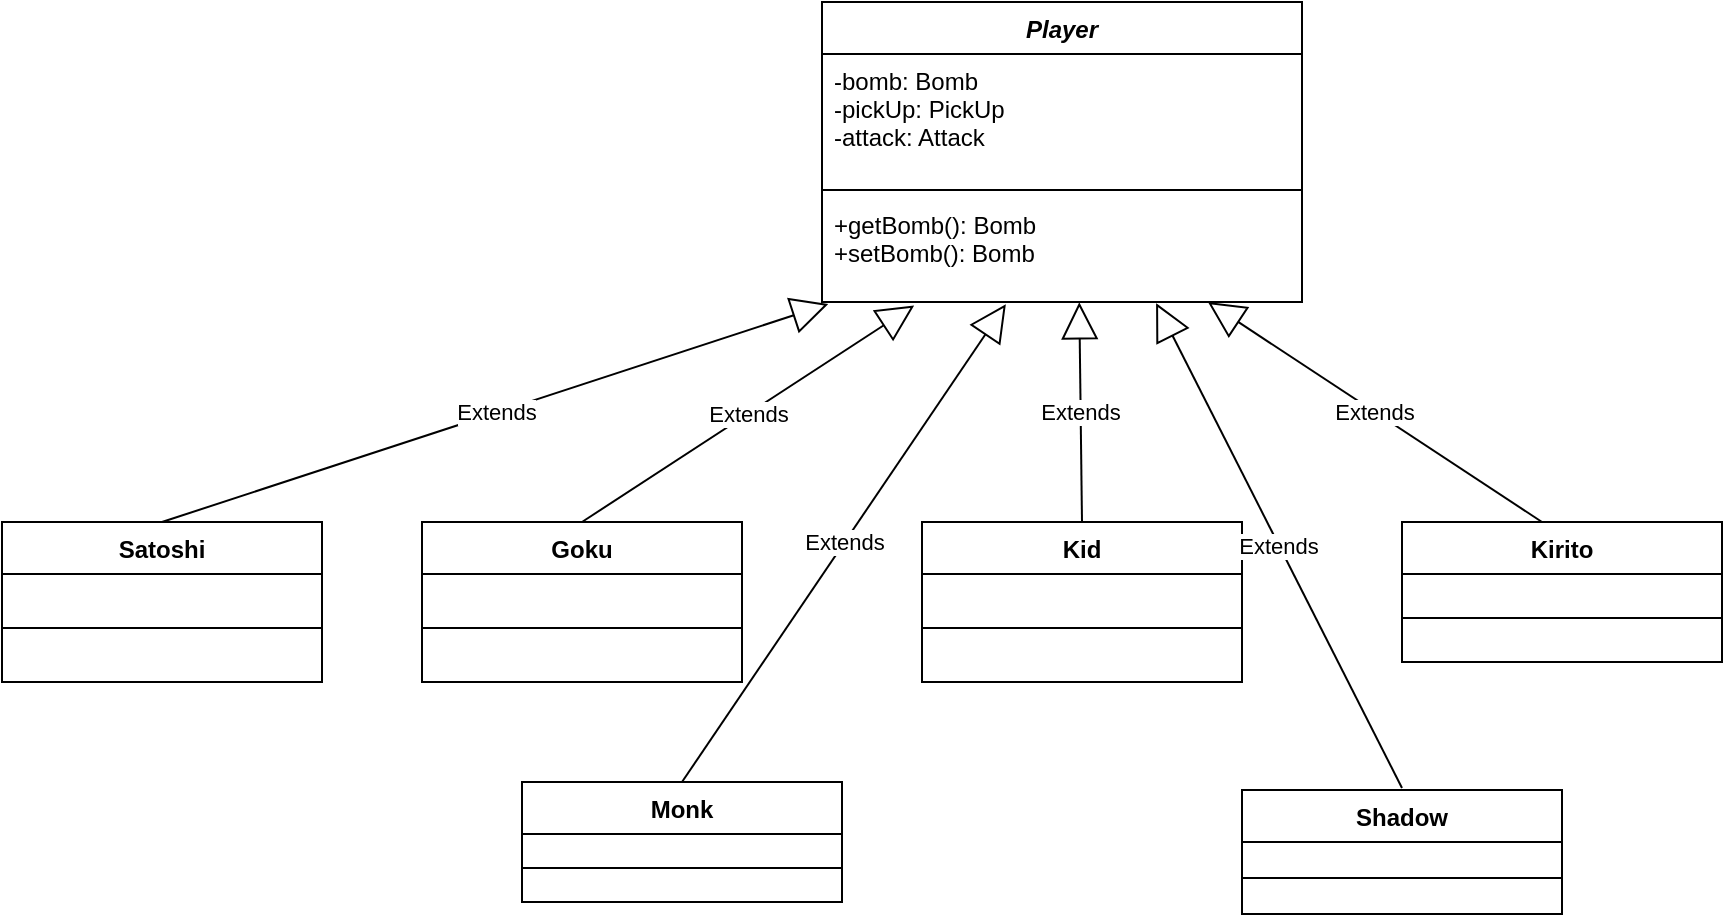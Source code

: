 <mxfile version="13.9.9" type="device"><diagram id="0Ki4xc48I_PDqKkgCht_" name="Page-1"><mxGraphModel dx="1702" dy="-606" grid="1" gridSize="10" guides="1" tooltips="1" connect="1" arrows="1" fold="1" page="1" pageScale="1" pageWidth="850" pageHeight="1100" math="0" shadow="0"><root><mxCell id="0"/><mxCell id="1" parent="0"/><mxCell id="nZQd4JmGVCj8lbfDQdNR-1" value="Player" style="swimlane;fontStyle=3;align=center;verticalAlign=top;childLayout=stackLayout;horizontal=1;startSize=26;horizontalStack=0;resizeParent=1;resizeParentMax=0;resizeLast=0;collapsible=1;marginBottom=0;" parent="1" vertex="1"><mxGeometry x="-20" y="1480" width="240" height="150" as="geometry"/></mxCell><mxCell id="nZQd4JmGVCj8lbfDQdNR-2" value="-bomb: Bomb&#10;-pickUp: PickUp&#10;-attack: Attack" style="text;strokeColor=none;fillColor=none;align=left;verticalAlign=top;spacingLeft=4;spacingRight=4;overflow=hidden;rotatable=0;points=[[0,0.5],[1,0.5]];portConstraint=eastwest;" parent="nZQd4JmGVCj8lbfDQdNR-1" vertex="1"><mxGeometry y="26" width="240" height="64" as="geometry"/></mxCell><mxCell id="nZQd4JmGVCj8lbfDQdNR-3" value="" style="line;strokeWidth=1;fillColor=none;align=left;verticalAlign=middle;spacingTop=-1;spacingLeft=3;spacingRight=3;rotatable=0;labelPosition=right;points=[];portConstraint=eastwest;" parent="nZQd4JmGVCj8lbfDQdNR-1" vertex="1"><mxGeometry y="90" width="240" height="8" as="geometry"/></mxCell><mxCell id="nZQd4JmGVCj8lbfDQdNR-4" value="+getBomb(): Bomb&#10;+setBomb(): Bomb" style="text;strokeColor=none;fillColor=none;align=left;verticalAlign=top;spacingLeft=4;spacingRight=4;overflow=hidden;rotatable=0;points=[[0,0.5],[1,0.5]];portConstraint=eastwest;" parent="nZQd4JmGVCj8lbfDQdNR-1" vertex="1"><mxGeometry y="98" width="240" height="52" as="geometry"/></mxCell><mxCell id="nZQd4JmGVCj8lbfDQdNR-5" value="Goku" style="swimlane;fontStyle=1;align=center;verticalAlign=top;childLayout=stackLayout;horizontal=1;startSize=26;horizontalStack=0;resizeParent=1;resizeParentMax=0;resizeLast=0;collapsible=1;marginBottom=0;" parent="1" vertex="1"><mxGeometry x="-220" y="1740" width="160" height="80" as="geometry"/></mxCell><mxCell id="nZQd4JmGVCj8lbfDQdNR-6" value="Extends" style="endArrow=block;endSize=16;endFill=0;html=1;entryX=0.192;entryY=1.033;entryDx=0;entryDy=0;entryPerimeter=0;" parent="nZQd4JmGVCj8lbfDQdNR-5" target="nZQd4JmGVCj8lbfDQdNR-4" edge="1"><mxGeometry width="160" relative="1" as="geometry"><mxPoint x="80" as="sourcePoint"/><mxPoint x="240" as="targetPoint"/></mxGeometry></mxCell><mxCell id="nZQd4JmGVCj8lbfDQdNR-7" value="" style="line;strokeWidth=1;fillColor=none;align=left;verticalAlign=middle;spacingTop=-1;spacingLeft=3;spacingRight=3;rotatable=0;labelPosition=right;points=[];portConstraint=eastwest;" parent="nZQd4JmGVCj8lbfDQdNR-5" vertex="1"><mxGeometry y="26" width="160" height="54" as="geometry"/></mxCell><mxCell id="nZQd4JmGVCj8lbfDQdNR-8" value="Kid" style="swimlane;fontStyle=1;align=center;verticalAlign=top;childLayout=stackLayout;horizontal=1;startSize=26;horizontalStack=0;resizeParent=1;resizeParentMax=0;resizeLast=0;collapsible=1;marginBottom=0;" parent="1" vertex="1"><mxGeometry x="30" y="1740" width="160" height="80" as="geometry"/></mxCell><mxCell id="nZQd4JmGVCj8lbfDQdNR-9" value="Extends" style="endArrow=block;endSize=16;endFill=0;html=1;entryX=0.536;entryY=1.003;entryDx=0;entryDy=0;entryPerimeter=0;" parent="nZQd4JmGVCj8lbfDQdNR-8" target="nZQd4JmGVCj8lbfDQdNR-4" edge="1"><mxGeometry width="160" relative="1" as="geometry"><mxPoint x="80" as="sourcePoint"/><mxPoint x="78" y="-60" as="targetPoint"/></mxGeometry></mxCell><mxCell id="nZQd4JmGVCj8lbfDQdNR-10" value="" style="line;strokeWidth=1;fillColor=none;align=left;verticalAlign=middle;spacingTop=-1;spacingLeft=3;spacingRight=3;rotatable=0;labelPosition=right;points=[];portConstraint=eastwest;" parent="nZQd4JmGVCj8lbfDQdNR-8" vertex="1"><mxGeometry y="26" width="160" height="54" as="geometry"/></mxCell><mxCell id="nZQd4JmGVCj8lbfDQdNR-11" value="Kirito" style="swimlane;fontStyle=1;align=center;verticalAlign=top;childLayout=stackLayout;horizontal=1;startSize=26;horizontalStack=0;resizeParent=1;resizeParentMax=0;resizeLast=0;collapsible=1;marginBottom=0;" parent="1" vertex="1"><mxGeometry x="270" y="1740" width="160" height="70" as="geometry"/></mxCell><mxCell id="nZQd4JmGVCj8lbfDQdNR-12" value="Extends" style="endArrow=block;endSize=16;endFill=0;html=1;entryX=0.804;entryY=1;entryDx=0;entryDy=0;entryPerimeter=0;" parent="nZQd4JmGVCj8lbfDQdNR-11" target="nZQd4JmGVCj8lbfDQdNR-4" edge="1"><mxGeometry width="160" relative="1" as="geometry"><mxPoint x="70" as="sourcePoint"/><mxPoint x="230" as="targetPoint"/></mxGeometry></mxCell><mxCell id="nZQd4JmGVCj8lbfDQdNR-13" value="" style="line;strokeWidth=1;fillColor=none;align=left;verticalAlign=middle;spacingTop=-1;spacingLeft=3;spacingRight=3;rotatable=0;labelPosition=right;points=[];portConstraint=eastwest;" parent="nZQd4JmGVCj8lbfDQdNR-11" vertex="1"><mxGeometry y="26" width="160" height="44" as="geometry"/></mxCell><mxCell id="nZQd4JmGVCj8lbfDQdNR-14" value="Monk" style="swimlane;fontStyle=1;align=center;verticalAlign=top;childLayout=stackLayout;horizontal=1;startSize=26;horizontalStack=0;resizeParent=1;resizeParentMax=0;resizeLast=0;collapsible=1;marginBottom=0;" parent="1" vertex="1"><mxGeometry x="-170" y="1870" width="160" height="60" as="geometry"/></mxCell><mxCell id="nZQd4JmGVCj8lbfDQdNR-15" value="Extends" style="endArrow=block;endSize=16;endFill=0;html=1;entryX=0.383;entryY=1.022;entryDx=0;entryDy=0;entryPerimeter=0;" parent="nZQd4JmGVCj8lbfDQdNR-14" target="nZQd4JmGVCj8lbfDQdNR-4" edge="1"><mxGeometry width="160" relative="1" as="geometry"><mxPoint x="80" as="sourcePoint"/><mxPoint x="240" as="targetPoint"/></mxGeometry></mxCell><mxCell id="nZQd4JmGVCj8lbfDQdNR-16" value="" style="line;strokeWidth=1;fillColor=none;align=left;verticalAlign=middle;spacingTop=-1;spacingLeft=3;spacingRight=3;rotatable=0;labelPosition=right;points=[];portConstraint=eastwest;" parent="nZQd4JmGVCj8lbfDQdNR-14" vertex="1"><mxGeometry y="26" width="160" height="34" as="geometry"/></mxCell><mxCell id="nZQd4JmGVCj8lbfDQdNR-17" value="Satoshi" style="swimlane;fontStyle=1;align=center;verticalAlign=top;childLayout=stackLayout;horizontal=1;startSize=26;horizontalStack=0;resizeParent=1;resizeParentMax=0;resizeLast=0;collapsible=1;marginBottom=0;" parent="1" vertex="1"><mxGeometry x="-430" y="1740" width="160" height="80" as="geometry"/></mxCell><mxCell id="nZQd4JmGVCj8lbfDQdNR-18" value="Extends" style="endArrow=block;endSize=16;endFill=0;html=1;entryX=0.013;entryY=1.019;entryDx=0;entryDy=0;entryPerimeter=0;" parent="nZQd4JmGVCj8lbfDQdNR-17" target="nZQd4JmGVCj8lbfDQdNR-4" edge="1"><mxGeometry width="160" relative="1" as="geometry"><mxPoint x="80" as="sourcePoint"/><mxPoint x="80.96" y="-106" as="targetPoint"/></mxGeometry></mxCell><mxCell id="nZQd4JmGVCj8lbfDQdNR-19" value="" style="line;strokeWidth=1;fillColor=none;align=left;verticalAlign=middle;spacingTop=-1;spacingLeft=3;spacingRight=3;rotatable=0;labelPosition=right;points=[];portConstraint=eastwest;" parent="nZQd4JmGVCj8lbfDQdNR-17" vertex="1"><mxGeometry y="26" width="160" height="54" as="geometry"/></mxCell><mxCell id="nZQd4JmGVCj8lbfDQdNR-20" value="Shadow" style="swimlane;fontStyle=1;align=center;verticalAlign=top;childLayout=stackLayout;horizontal=1;startSize=26;horizontalStack=0;resizeParent=1;resizeParentMax=0;resizeLast=0;collapsible=1;marginBottom=0;" parent="1" vertex="1"><mxGeometry x="190" y="1874" width="160" height="62" as="geometry"/></mxCell><mxCell id="nZQd4JmGVCj8lbfDQdNR-21" value="" style="line;strokeWidth=1;fillColor=none;align=left;verticalAlign=middle;spacingTop=-1;spacingLeft=3;spacingRight=3;rotatable=0;labelPosition=right;points=[];portConstraint=eastwest;" parent="nZQd4JmGVCj8lbfDQdNR-20" vertex="1"><mxGeometry y="26" width="160" height="36" as="geometry"/></mxCell><mxCell id="nZQd4JmGVCj8lbfDQdNR-22" value="Extends" style="endArrow=block;endSize=16;endFill=0;html=1;entryX=0.696;entryY=1.011;entryDx=0;entryDy=0;entryPerimeter=0;" parent="nZQd4JmGVCj8lbfDQdNR-20" target="nZQd4JmGVCj8lbfDQdNR-4" edge="1"><mxGeometry width="160" relative="1" as="geometry"><mxPoint x="80" y="-1" as="sourcePoint"/><mxPoint x="240" y="-1" as="targetPoint"/></mxGeometry></mxCell></root></mxGraphModel></diagram></mxfile>